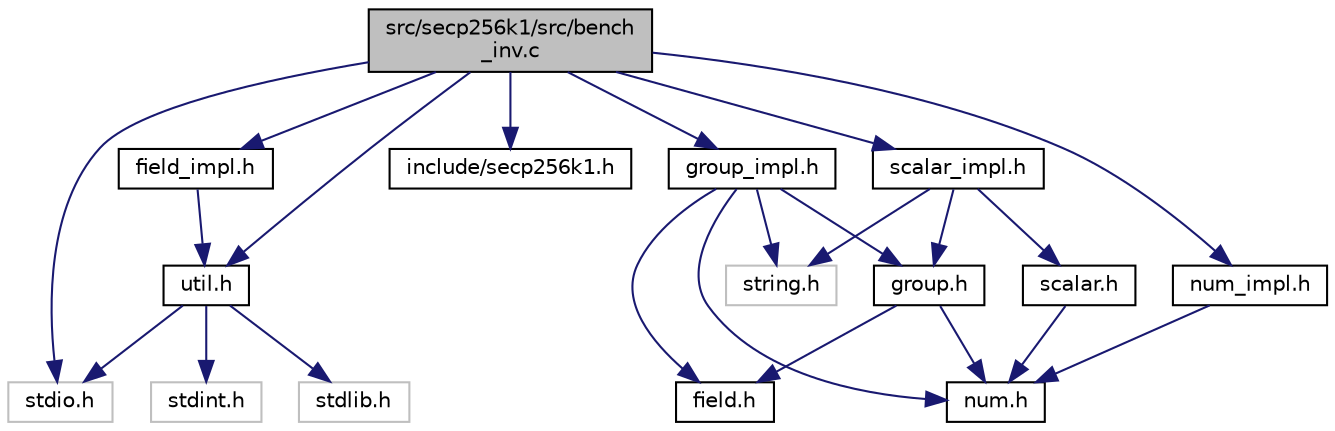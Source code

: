 digraph "src/secp256k1/src/bench_inv.c"
{
  edge [fontname="Helvetica",fontsize="10",labelfontname="Helvetica",labelfontsize="10"];
  node [fontname="Helvetica",fontsize="10",shape=record];
  Node0 [label="src/secp256k1/src/bench\l_inv.c",height=0.2,width=0.4,color="black", fillcolor="grey75", style="filled", fontcolor="black"];
  Node0 -> Node1 [color="midnightblue",fontsize="10",style="solid",fontname="Helvetica"];
  Node1 [label="stdio.h",height=0.2,width=0.4,color="grey75", fillcolor="white", style="filled"];
  Node0 -> Node2 [color="midnightblue",fontsize="10",style="solid",fontname="Helvetica"];
  Node2 [label="include/secp256k1.h",height=0.2,width=0.4,color="black", fillcolor="white", style="filled",URL="$secp256k1_8h.html"];
  Node0 -> Node3 [color="midnightblue",fontsize="10",style="solid",fontname="Helvetica"];
  Node3 [label="util.h",height=0.2,width=0.4,color="black", fillcolor="white", style="filled",URL="$secp256k1_2src_2util_8h.html"];
  Node3 -> Node4 [color="midnightblue",fontsize="10",style="solid",fontname="Helvetica"];
  Node4 [label="stdlib.h",height=0.2,width=0.4,color="grey75", fillcolor="white", style="filled"];
  Node3 -> Node5 [color="midnightblue",fontsize="10",style="solid",fontname="Helvetica"];
  Node5 [label="stdint.h",height=0.2,width=0.4,color="grey75", fillcolor="white", style="filled"];
  Node3 -> Node1 [color="midnightblue",fontsize="10",style="solid",fontname="Helvetica"];
  Node0 -> Node6 [color="midnightblue",fontsize="10",style="solid",fontname="Helvetica"];
  Node6 [label="num_impl.h",height=0.2,width=0.4,color="black", fillcolor="white", style="filled",URL="$num__impl_8h.html"];
  Node6 -> Node7 [color="midnightblue",fontsize="10",style="solid",fontname="Helvetica"];
  Node7 [label="num.h",height=0.2,width=0.4,color="black", fillcolor="white", style="filled",URL="$num_8h.html"];
  Node0 -> Node8 [color="midnightblue",fontsize="10",style="solid",fontname="Helvetica"];
  Node8 [label="field_impl.h",height=0.2,width=0.4,color="black", fillcolor="white", style="filled",URL="$field__impl_8h.html"];
  Node8 -> Node3 [color="midnightblue",fontsize="10",style="solid",fontname="Helvetica"];
  Node0 -> Node9 [color="midnightblue",fontsize="10",style="solid",fontname="Helvetica"];
  Node9 [label="group_impl.h",height=0.2,width=0.4,color="black", fillcolor="white", style="filled",URL="$group__impl_8h.html"];
  Node9 -> Node10 [color="midnightblue",fontsize="10",style="solid",fontname="Helvetica"];
  Node10 [label="string.h",height=0.2,width=0.4,color="grey75", fillcolor="white", style="filled"];
  Node9 -> Node7 [color="midnightblue",fontsize="10",style="solid",fontname="Helvetica"];
  Node9 -> Node11 [color="midnightblue",fontsize="10",style="solid",fontname="Helvetica"];
  Node11 [label="field.h",height=0.2,width=0.4,color="black", fillcolor="white", style="filled",URL="$field_8h.html"];
  Node9 -> Node12 [color="midnightblue",fontsize="10",style="solid",fontname="Helvetica"];
  Node12 [label="group.h",height=0.2,width=0.4,color="black", fillcolor="white", style="filled",URL="$group_8h.html"];
  Node12 -> Node7 [color="midnightblue",fontsize="10",style="solid",fontname="Helvetica"];
  Node12 -> Node11 [color="midnightblue",fontsize="10",style="solid",fontname="Helvetica"];
  Node0 -> Node13 [color="midnightblue",fontsize="10",style="solid",fontname="Helvetica"];
  Node13 [label="scalar_impl.h",height=0.2,width=0.4,color="black", fillcolor="white", style="filled",URL="$scalar__impl_8h.html"];
  Node13 -> Node10 [color="midnightblue",fontsize="10",style="solid",fontname="Helvetica"];
  Node13 -> Node12 [color="midnightblue",fontsize="10",style="solid",fontname="Helvetica"];
  Node13 -> Node14 [color="midnightblue",fontsize="10",style="solid",fontname="Helvetica"];
  Node14 [label="scalar.h",height=0.2,width=0.4,color="black", fillcolor="white", style="filled",URL="$scalar_8h.html"];
  Node14 -> Node7 [color="midnightblue",fontsize="10",style="solid",fontname="Helvetica"];
}
